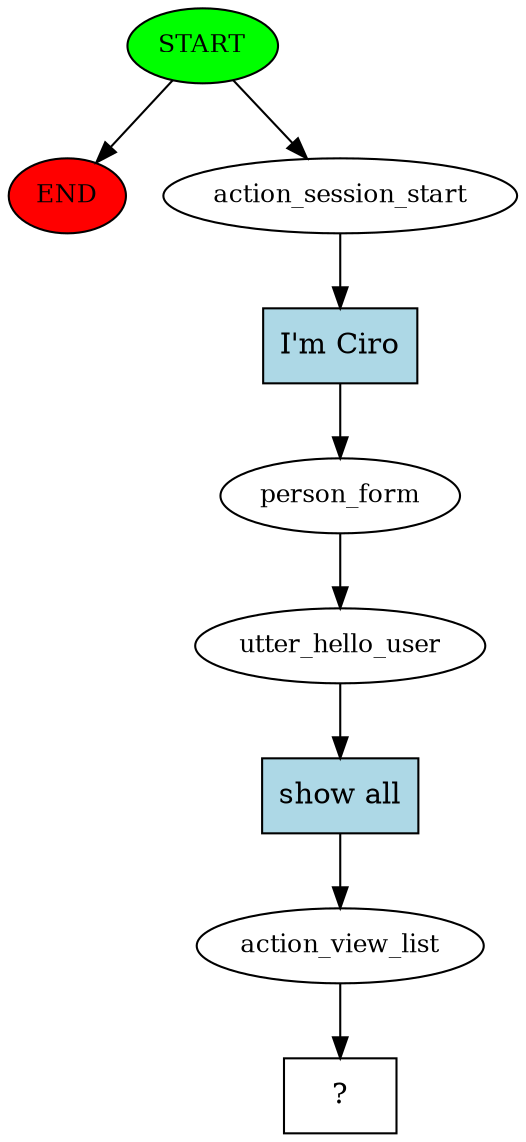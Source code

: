 digraph  {
0 [class="start active", fillcolor=green, fontsize=12, label=START, style=filled];
"-1" [class=end, fillcolor=red, fontsize=12, label=END, style=filled];
1 [class=active, fontsize=12, label=action_session_start];
2 [class=active, fontsize=12, label=person_form];
3 [class=active, fontsize=12, label=utter_hello_user];
4 [class=active, fontsize=12, label=action_view_list];
5 [class="intent dashed active", label="  ?  ", shape=rect];
6 [class="intent active", fillcolor=lightblue, label="I'm Ciro", shape=rect, style=filled];
7 [class="intent active", fillcolor=lightblue, label="show all", shape=rect, style=filled];
0 -> "-1"  [class="", key=NONE, label=""];
0 -> 1  [class=active, key=NONE, label=""];
1 -> 6  [class=active, key=0];
2 -> 3  [class=active, key=NONE, label=""];
3 -> 7  [class=active, key=0];
4 -> 5  [class=active, key=NONE, label=""];
6 -> 2  [class=active, key=0];
7 -> 4  [class=active, key=0];
}
